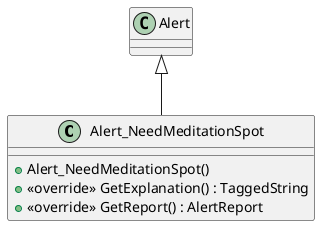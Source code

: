 @startuml
class Alert_NeedMeditationSpot {
    + Alert_NeedMeditationSpot()
    + <<override>> GetExplanation() : TaggedString
    + <<override>> GetReport() : AlertReport
}
Alert <|-- Alert_NeedMeditationSpot
@enduml
